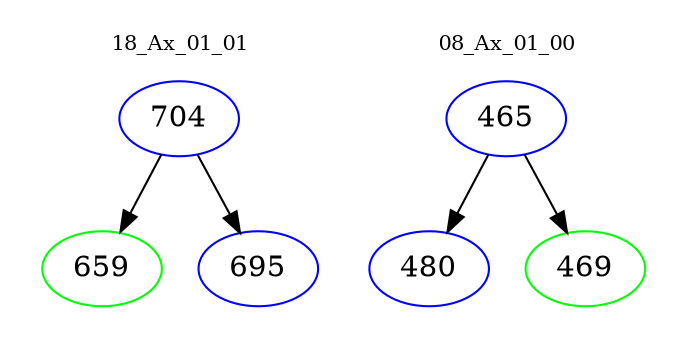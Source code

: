 digraph{
subgraph cluster_0 {
color = white
label = "18_Ax_01_01";
fontsize=10;
T0_704 [label="704", color="blue"]
T0_704 -> T0_659 [color="black"]
T0_659 [label="659", color="green"]
T0_704 -> T0_695 [color="black"]
T0_695 [label="695", color="blue"]
}
subgraph cluster_1 {
color = white
label = "08_Ax_01_00";
fontsize=10;
T1_465 [label="465", color="blue"]
T1_465 -> T1_480 [color="black"]
T1_480 [label="480", color="blue"]
T1_465 -> T1_469 [color="black"]
T1_469 [label="469", color="green"]
}
}

